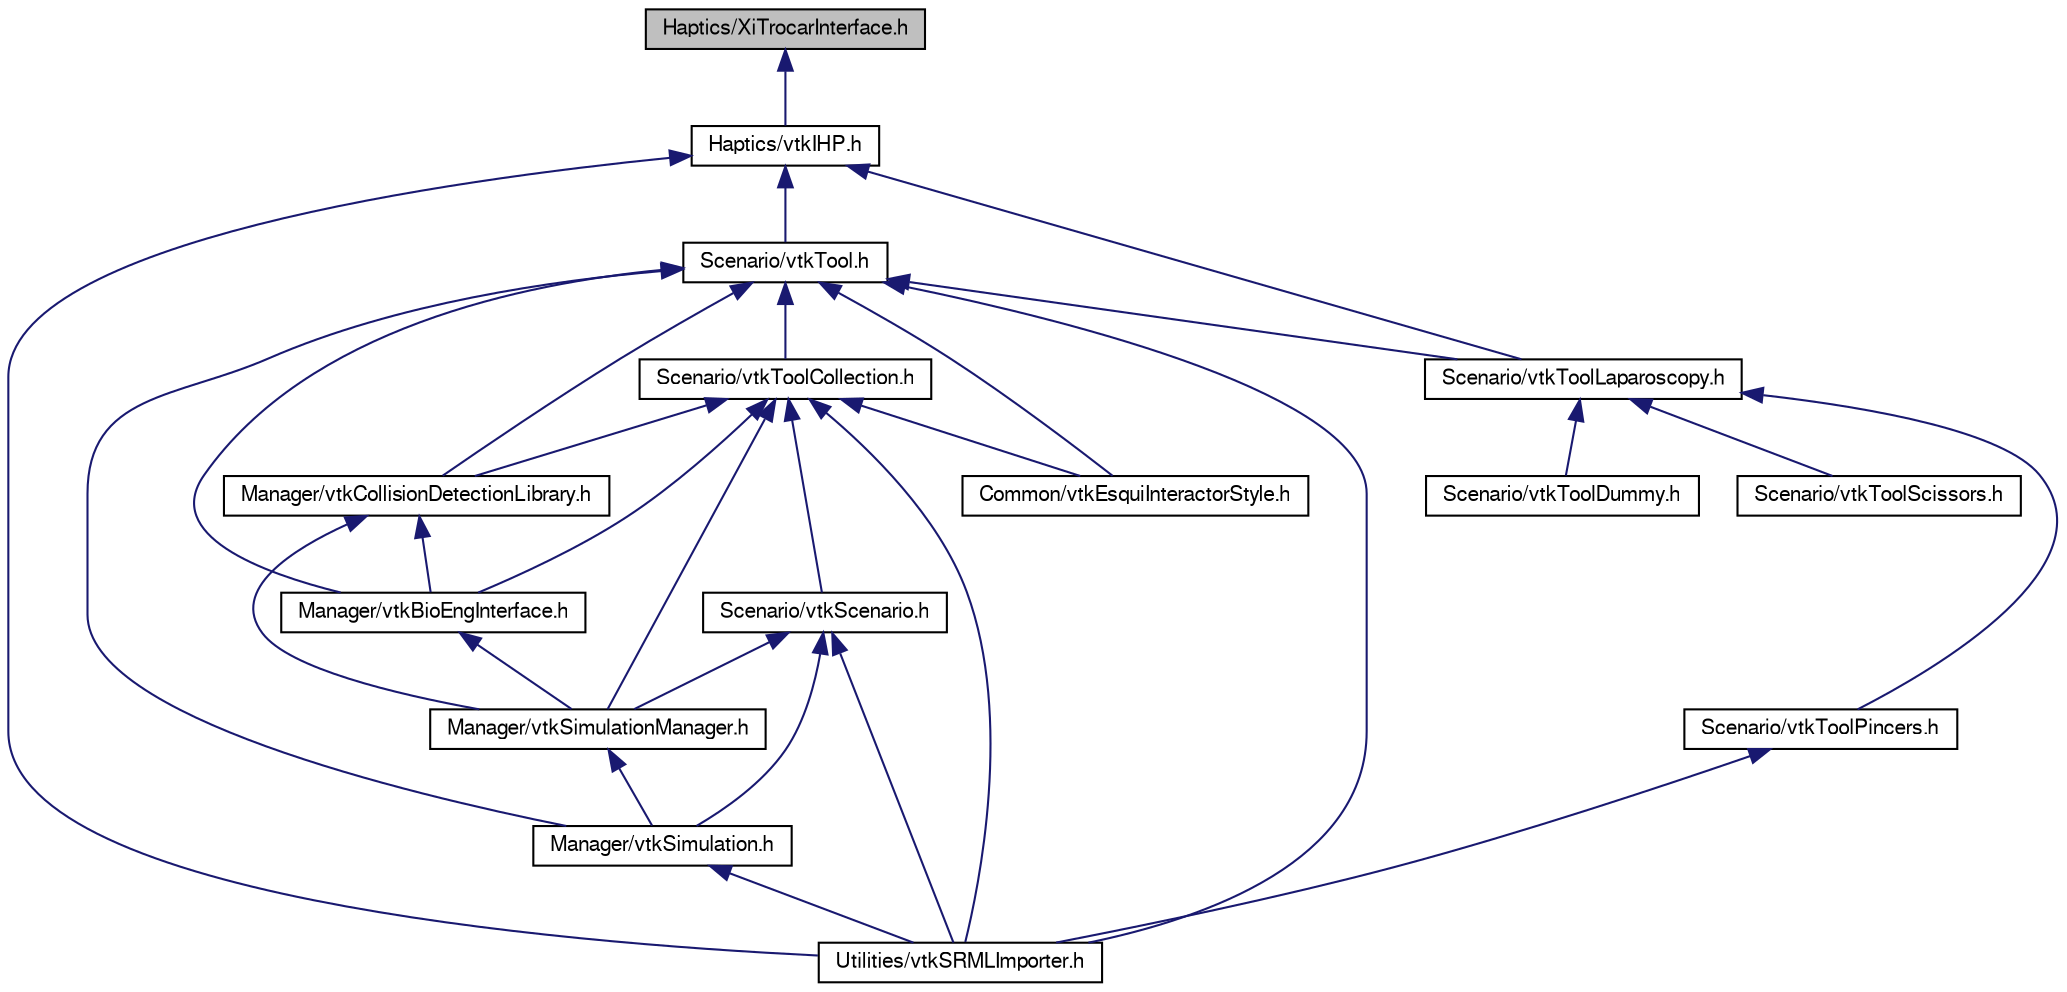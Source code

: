 digraph G
{
  bgcolor="transparent";
  edge [fontname="FreeSans",fontsize="10",labelfontname="FreeSans",labelfontsize="10"];
  node [fontname="FreeSans",fontsize="10",shape=record];
  Node1 [label="Haptics/XiTrocarInterface.h",height=0.2,width=0.4,color="black", fillcolor="grey75", style="filled" fontcolor="black"];
  Node1 -> Node2 [dir=back,color="midnightblue",fontsize="10",style="solid",fontname="FreeSans"];
  Node2 [label="Haptics/vtkIHP.h",height=0.2,width=0.4,color="black",URL="$vtkIHP_8h_source.html"];
  Node2 -> Node3 [dir=back,color="midnightblue",fontsize="10",style="solid",fontname="FreeSans"];
  Node3 [label="Scenario/vtkTool.h",height=0.2,width=0.4,color="black",URL="$vtkTool_8h_source.html"];
  Node3 -> Node4 [dir=back,color="midnightblue",fontsize="10",style="solid",fontname="FreeSans"];
  Node4 [label="Common/vtkEsquiInteractorStyle.h",height=0.2,width=0.4,color="black",URL="$vtkEsquiInteractorStyle_8h_source.html"];
  Node3 -> Node5 [dir=back,color="midnightblue",fontsize="10",style="solid",fontname="FreeSans"];
  Node5 [label="Manager/vtkCollisionDetectionLibrary.h",height=0.2,width=0.4,color="black",URL="$vtkCollisionDetectionLibrary_8h_source.html"];
  Node5 -> Node6 [dir=back,color="midnightblue",fontsize="10",style="solid",fontname="FreeSans"];
  Node6 [label="Manager/vtkBioEngInterface.h",height=0.2,width=0.4,color="black",URL="$vtkBioEngInterface_8h_source.html"];
  Node6 -> Node7 [dir=back,color="midnightblue",fontsize="10",style="solid",fontname="FreeSans"];
  Node7 [label="Manager/vtkSimulationManager.h",height=0.2,width=0.4,color="black",URL="$vtkSimulationManager_8h_source.html"];
  Node7 -> Node8 [dir=back,color="midnightblue",fontsize="10",style="solid",fontname="FreeSans"];
  Node8 [label="Manager/vtkSimulation.h",height=0.2,width=0.4,color="black",URL="$vtkSimulation_8h_source.html"];
  Node8 -> Node9 [dir=back,color="midnightblue",fontsize="10",style="solid",fontname="FreeSans"];
  Node9 [label="Utilities/vtkSRMLImporter.h",height=0.2,width=0.4,color="black",URL="$vtkSRMLImporter_8h_source.html"];
  Node5 -> Node7 [dir=back,color="midnightblue",fontsize="10",style="solid",fontname="FreeSans"];
  Node3 -> Node6 [dir=back,color="midnightblue",fontsize="10",style="solid",fontname="FreeSans"];
  Node3 -> Node8 [dir=back,color="midnightblue",fontsize="10",style="solid",fontname="FreeSans"];
  Node3 -> Node10 [dir=back,color="midnightblue",fontsize="10",style="solid",fontname="FreeSans"];
  Node10 [label="Scenario/vtkToolCollection.h",height=0.2,width=0.4,color="black",URL="$vtkToolCollection_8h_source.html"];
  Node10 -> Node4 [dir=back,color="midnightblue",fontsize="10",style="solid",fontname="FreeSans"];
  Node10 -> Node5 [dir=back,color="midnightblue",fontsize="10",style="solid",fontname="FreeSans"];
  Node10 -> Node6 [dir=back,color="midnightblue",fontsize="10",style="solid",fontname="FreeSans"];
  Node10 -> Node7 [dir=back,color="midnightblue",fontsize="10",style="solid",fontname="FreeSans"];
  Node10 -> Node11 [dir=back,color="midnightblue",fontsize="10",style="solid",fontname="FreeSans"];
  Node11 [label="Scenario/vtkScenario.h",height=0.2,width=0.4,color="black",URL="$vtkScenario_8h_source.html"];
  Node11 -> Node7 [dir=back,color="midnightblue",fontsize="10",style="solid",fontname="FreeSans"];
  Node11 -> Node8 [dir=back,color="midnightblue",fontsize="10",style="solid",fontname="FreeSans"];
  Node11 -> Node9 [dir=back,color="midnightblue",fontsize="10",style="solid",fontname="FreeSans"];
  Node10 -> Node9 [dir=back,color="midnightblue",fontsize="10",style="solid",fontname="FreeSans"];
  Node3 -> Node12 [dir=back,color="midnightblue",fontsize="10",style="solid",fontname="FreeSans"];
  Node12 [label="Scenario/vtkToolLaparoscopy.h",height=0.2,width=0.4,color="black",URL="$vtkToolLaparoscopy_8h_source.html"];
  Node12 -> Node13 [dir=back,color="midnightblue",fontsize="10",style="solid",fontname="FreeSans"];
  Node13 [label="Scenario/vtkToolDummy.h",height=0.2,width=0.4,color="black",URL="$vtkToolDummy_8h_source.html"];
  Node12 -> Node14 [dir=back,color="midnightblue",fontsize="10",style="solid",fontname="FreeSans"];
  Node14 [label="Scenario/vtkToolPincers.h",height=0.2,width=0.4,color="black",URL="$vtkToolPincers_8h_source.html"];
  Node14 -> Node9 [dir=back,color="midnightblue",fontsize="10",style="solid",fontname="FreeSans"];
  Node12 -> Node15 [dir=back,color="midnightblue",fontsize="10",style="solid",fontname="FreeSans"];
  Node15 [label="Scenario/vtkToolScissors.h",height=0.2,width=0.4,color="black",URL="$vtkToolScissors_8h_source.html"];
  Node3 -> Node9 [dir=back,color="midnightblue",fontsize="10",style="solid",fontname="FreeSans"];
  Node2 -> Node12 [dir=back,color="midnightblue",fontsize="10",style="solid",fontname="FreeSans"];
  Node2 -> Node9 [dir=back,color="midnightblue",fontsize="10",style="solid",fontname="FreeSans"];
}
